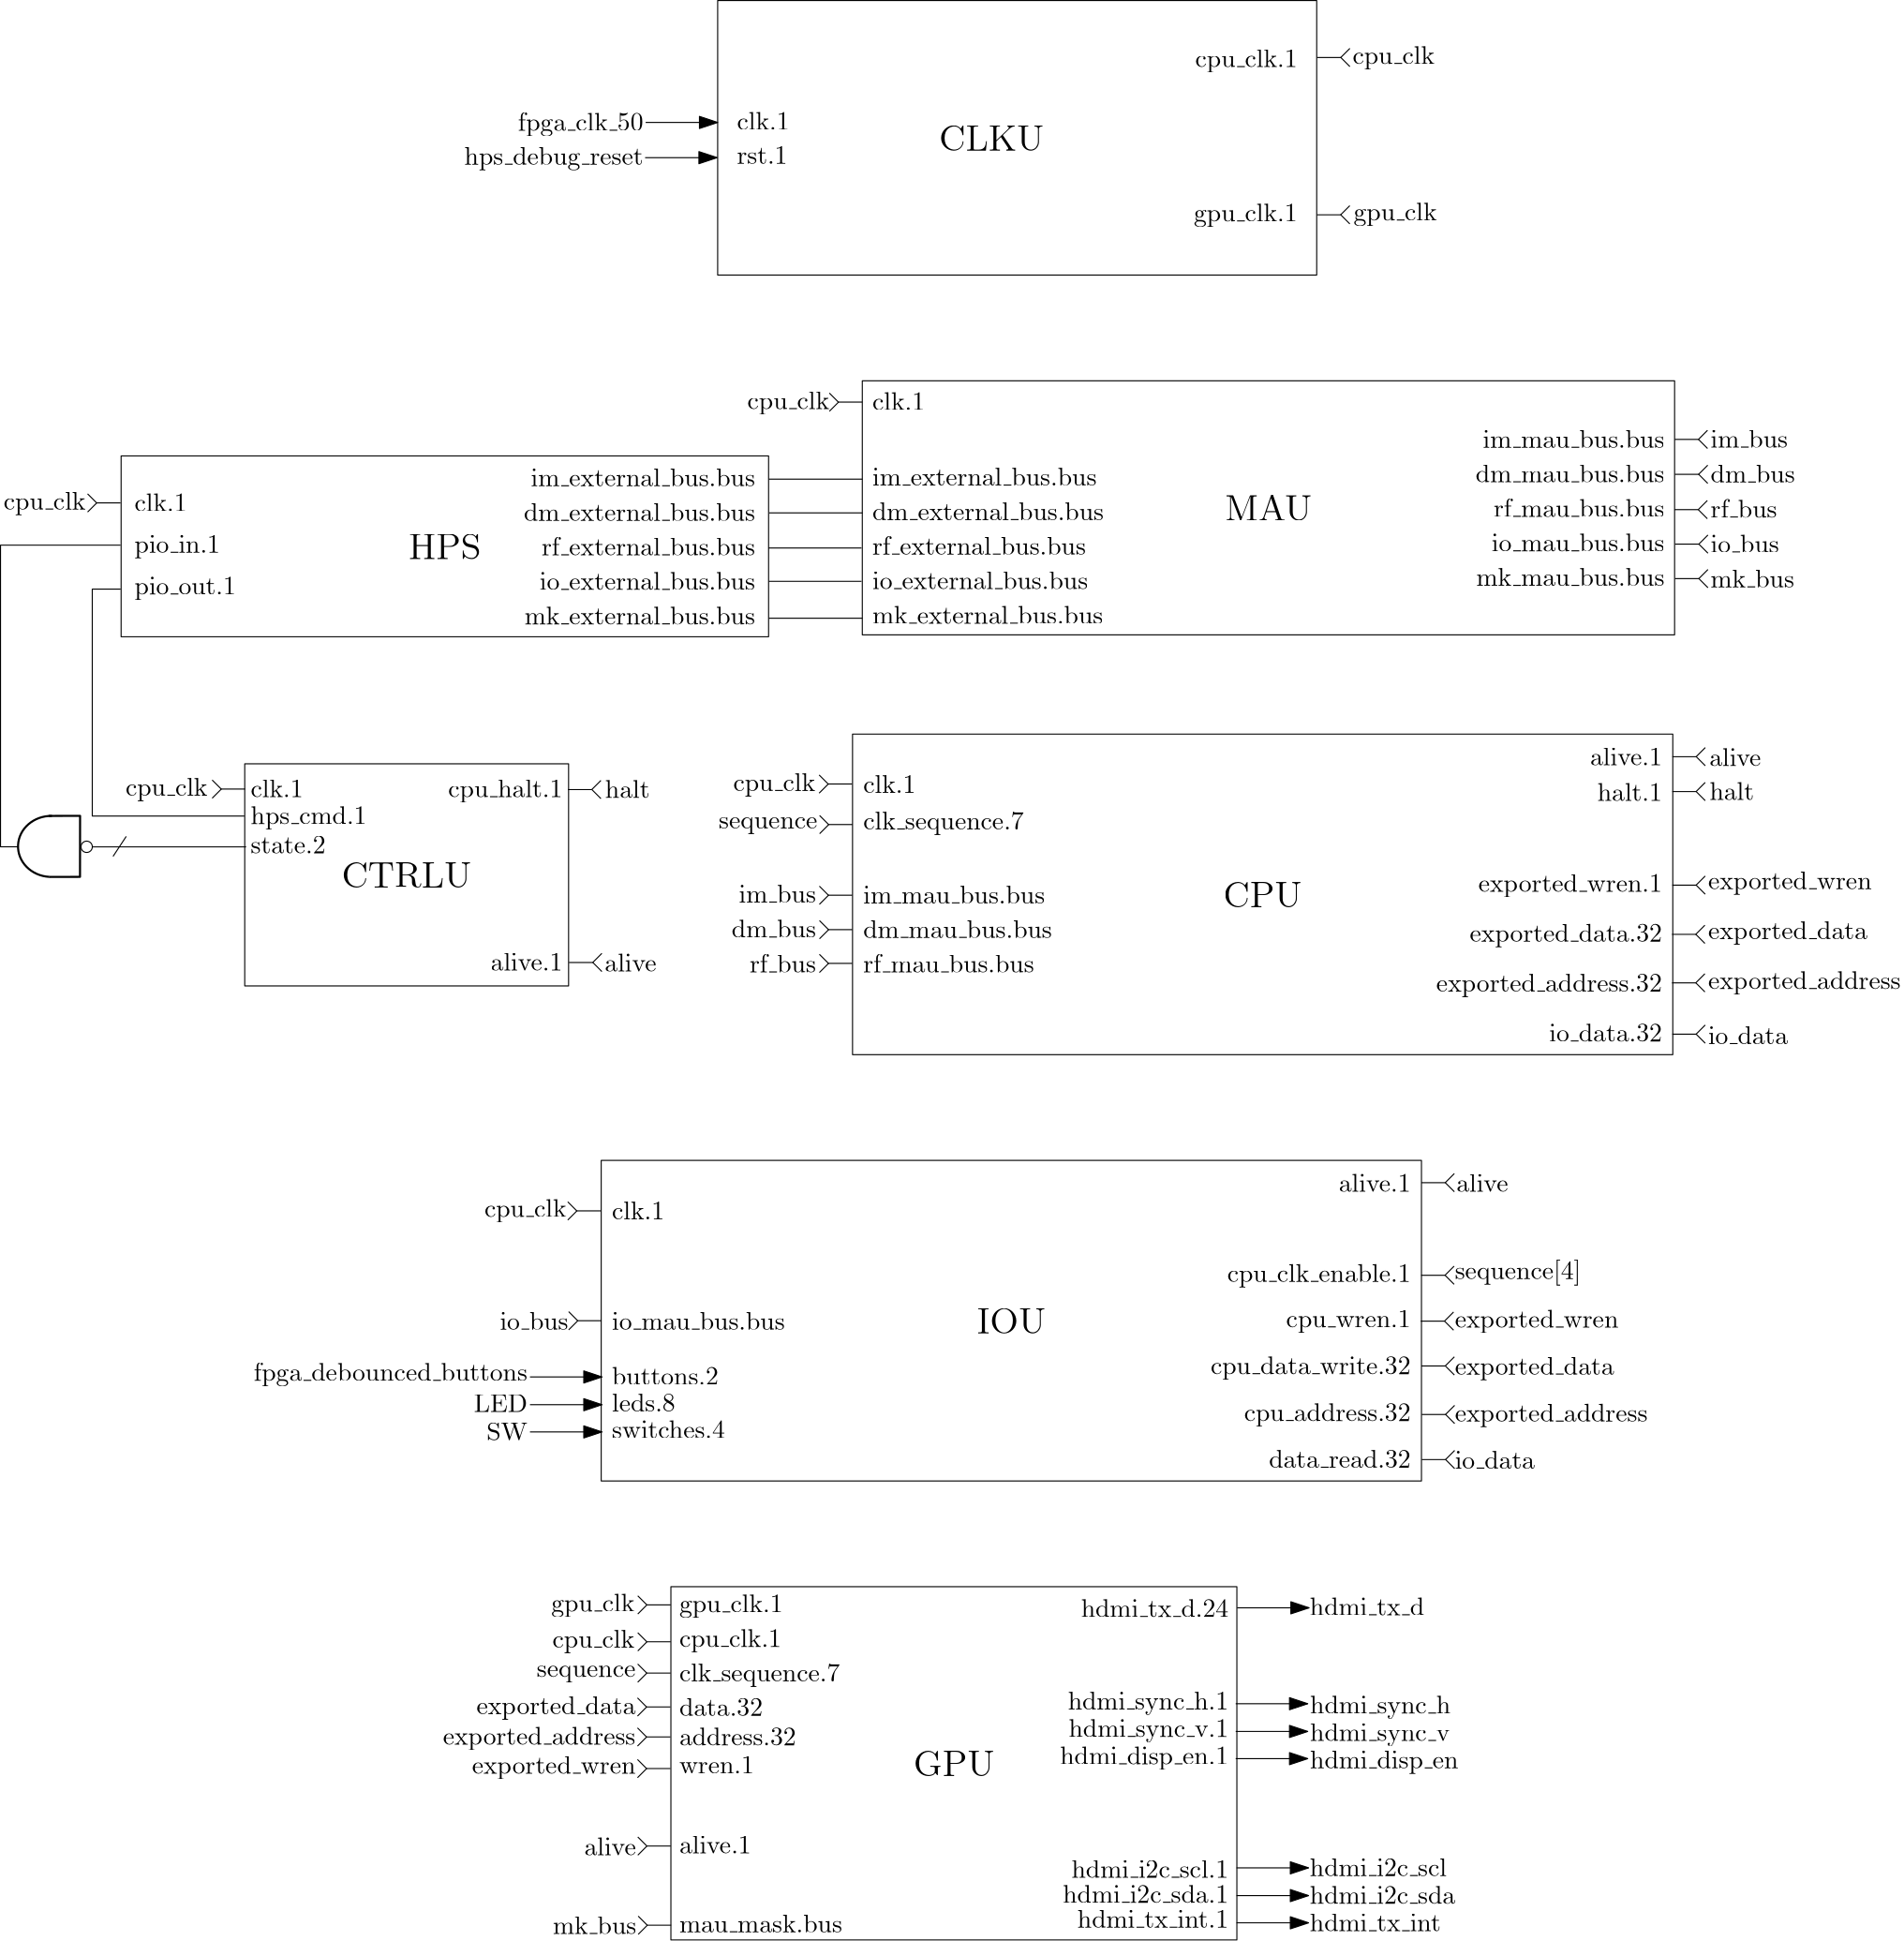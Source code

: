 <?xml version="1.0"?>
<!DOCTYPE ipe SYSTEM "ipe.dtd">
<ipe version="70218" creator="Ipe 7.2.23">
<info created="D:20210531224839" modified="D:20210531224839"/>
<ipestyle name="basic">
<symbol name="arrow/arc(spx)">
<path stroke="sym-stroke" fill="sym-stroke" pen="sym-pen">
0 0 m
-1 0.333 l
-1 -0.333 l
h
</path>
</symbol>
<symbol name="arrow/farc(spx)">
<path stroke="sym-stroke" fill="white" pen="sym-pen">
0 0 m
-1 0.333 l
-1 -0.333 l
h
</path>
</symbol>
<symbol name="arrow/ptarc(spx)">
<path stroke="sym-stroke" fill="sym-stroke" pen="sym-pen">
0 0 m
-1 0.333 l
-0.8 0 l
-1 -0.333 l
h
</path>
</symbol>
<symbol name="arrow/fptarc(spx)">
<path stroke="sym-stroke" fill="white" pen="sym-pen">
0 0 m
-1 0.333 l
-0.8 0 l
-1 -0.333 l
h
</path>
</symbol>
<symbol name="mark/circle(sx)" transformations="translations">
<path fill="sym-stroke">
0.6 0 0 0.6 0 0 e
0.4 0 0 0.4 0 0 e
</path>
</symbol>
<symbol name="mark/disk(sx)" transformations="translations">
<path fill="sym-stroke">
0.6 0 0 0.6 0 0 e
</path>
</symbol>
<symbol name="mark/fdisk(sfx)" transformations="translations">
<group>
<path fill="sym-fill">
0.5 0 0 0.5 0 0 e
</path>
<path fill="sym-stroke" fillrule="eofill">
0.6 0 0 0.6 0 0 e
0.4 0 0 0.4 0 0 e
</path>
</group>
</symbol>
<symbol name="mark/box(sx)" transformations="translations">
<path fill="sym-stroke" fillrule="eofill">
-0.6 -0.6 m
0.6 -0.6 l
0.6 0.6 l
-0.6 0.6 l
h
-0.4 -0.4 m
0.4 -0.4 l
0.4 0.4 l
-0.4 0.4 l
h
</path>
</symbol>
<symbol name="mark/square(sx)" transformations="translations">
<path fill="sym-stroke">
-0.6 -0.6 m
0.6 -0.6 l
0.6 0.6 l
-0.6 0.6 l
h
</path>
</symbol>
<symbol name="mark/fsquare(sfx)" transformations="translations">
<group>
<path fill="sym-fill">
-0.5 -0.5 m
0.5 -0.5 l
0.5 0.5 l
-0.5 0.5 l
h
</path>
<path fill="sym-stroke" fillrule="eofill">
-0.6 -0.6 m
0.6 -0.6 l
0.6 0.6 l
-0.6 0.6 l
h
-0.4 -0.4 m
0.4 -0.4 l
0.4 0.4 l
-0.4 0.4 l
h
</path>
</group>
</symbol>
<symbol name="mark/cross(sx)" transformations="translations">
<group>
<path fill="sym-stroke">
-0.43 -0.57 m
0.57 0.43 l
0.43 0.57 l
-0.57 -0.43 l
h
</path>
<path fill="sym-stroke">
-0.43 0.57 m
0.57 -0.43 l
0.43 -0.57 l
-0.57 0.43 l
h
</path>
</group>
</symbol>
<symbol name="arrow/fnormal(spx)">
<path stroke="sym-stroke" fill="white" pen="sym-pen">
0 0 m
-1 0.333 l
-1 -0.333 l
h
</path>
</symbol>
<symbol name="arrow/pointed(spx)">
<path stroke="sym-stroke" fill="sym-stroke" pen="sym-pen">
0 0 m
-1 0.333 l
-0.8 0 l
-1 -0.333 l
h
</path>
</symbol>
<symbol name="arrow/fpointed(spx)">
<path stroke="sym-stroke" fill="white" pen="sym-pen">
0 0 m
-1 0.333 l
-0.8 0 l
-1 -0.333 l
h
</path>
</symbol>
<symbol name="arrow/linear(spx)">
<path stroke="sym-stroke" pen="sym-pen">
-1 0.333 m
0 0 l
-1 -0.333 l
</path>
</symbol>
<symbol name="arrow/fdouble(spx)">
<path stroke="sym-stroke" fill="white" pen="sym-pen">
0 0 m
-1 0.333 l
-1 -0.333 l
h
-1 0 m
-2 0.333 l
-2 -0.333 l
h
</path>
</symbol>
<symbol name="arrow/double(spx)">
<path stroke="sym-stroke" fill="sym-stroke" pen="sym-pen">
0 0 m
-1 0.333 l
-1 -0.333 l
h
-1 0 m
-2 0.333 l
-2 -0.333 l
h
</path>
</symbol>
<symbol name="arrow/mid-normal(spx)">
<path stroke="sym-stroke" fill="sym-stroke" pen="sym-pen">
0.5 0 m
-0.5 0.333 l
-0.5 -0.333 l
h
</path>
</symbol>
<symbol name="arrow/mid-fnormal(spx)">
<path stroke="sym-stroke" fill="white" pen="sym-pen">
0.5 0 m
-0.5 0.333 l
-0.5 -0.333 l
h
</path>
</symbol>
<symbol name="arrow/mid-pointed(spx)">
<path stroke="sym-stroke" fill="sym-stroke" pen="sym-pen">
0.5 0 m
-0.5 0.333 l
-0.3 0 l
-0.5 -0.333 l
h
</path>
</symbol>
<symbol name="arrow/mid-fpointed(spx)">
<path stroke="sym-stroke" fill="white" pen="sym-pen">
0.5 0 m
-0.5 0.333 l
-0.3 0 l
-0.5 -0.333 l
h
</path>
</symbol>
<symbol name="arrow/mid-double(spx)">
<path stroke="sym-stroke" fill="sym-stroke" pen="sym-pen">
1 0 m
0 0.333 l
0 -0.333 l
h
0 0 m
-1 0.333 l
-1 -0.333 l
h
</path>
</symbol>
<symbol name="arrow/mid-fdouble(spx)">
<path stroke="sym-stroke" fill="white" pen="sym-pen">
1 0 m
0 0.333 l
0 -0.333 l
h
0 0 m
-1 0.333 l
-1 -0.333 l
h
</path>
</symbol>
<anglesize name="22.5 deg" value="22.5"/>
<anglesize name="30 deg" value="30"/>
<anglesize name="45 deg" value="45"/>
<anglesize name="60 deg" value="60"/>
<anglesize name="90 deg" value="90"/>
<arrowsize name="large" value="10"/>
<arrowsize name="small" value="5"/>
<arrowsize name="tiny" value="3"/>
<color name="blue" value="0 0 1"/>
<color name="brown" value="0.647 0.165 0.165"/>
<color name="darkblue" value="0 0 0.545"/>
<color name="darkcyan" value="0 0.545 0.545"/>
<color name="darkgray" value="0.663"/>
<color name="darkgreen" value="0 0.392 0"/>
<color name="darkmagenta" value="0.545 0 0.545"/>
<color name="darkorange" value="1 0.549 0"/>
<color name="darkred" value="0.545 0 0"/>
<color name="gold" value="1 0.843 0"/>
<color name="gray" value="0.745"/>
<color name="green" value="0 1 0"/>
<color name="lightblue" value="0.678 0.847 0.902"/>
<color name="lightcyan" value="0.878 1 1"/>
<color name="lightgray" value="0.827"/>
<color name="lightgreen" value="0.565 0.933 0.565"/>
<color name="lightyellow" value="1 1 0.878"/>
<color name="navy" value="0 0 0.502"/>
<color name="orange" value="1 0.647 0"/>
<color name="pink" value="1 0.753 0.796"/>
<color name="purple" value="0.627 0.125 0.941"/>
<color name="red" value="1 0 0"/>
<color name="seagreen" value="0.18 0.545 0.341"/>
<color name="turquoise" value="0.251 0.878 0.816"/>
<color name="violet" value="0.933 0.51 0.933"/>
<color name="yellow" value="1 1 0"/>
<dashstyle name="dash dot dotted" value="[4 2 1 2 1 2] 0"/>
<dashstyle name="dash dotted" value="[4 2 1 2] 0"/>
<dashstyle name="dashed" value="[4] 0"/>
<dashstyle name="dotted" value="[1 3] 0"/>
<gridsize name="10 pts (~3.5 mm)" value="10"/>
<gridsize name="14 pts (~5 mm)" value="14"/>
<gridsize name="16 pts (~6 mm)" value="16"/>
<gridsize name="20 pts (~7 mm)" value="20"/>
<gridsize name="28 pts (~10 mm)" value="28"/>
<gridsize name="32 pts (~12 mm)" value="32"/>
<gridsize name="4 pts" value="4"/>
<gridsize name="56 pts (~20 mm)" value="56"/>
<gridsize name="8 pts (~3 mm)" value="8"/>
<opacity name="10%" value="0.1"/>
<opacity name="30%" value="0.3"/>
<opacity name="50%" value="0.5"/>
<opacity name="75%" value="0.75"/>
<pen name="fat" value="1.2"/>
<pen name="heavier" value="0.8"/>
<pen name="ultrafat" value="2"/>
<symbolsize name="large" value="5"/>
<symbolsize name="small" value="2"/>
<symbolsize name="tiny" value="1.1"/>
<textsize name="Huge" value="\Huge"/>
<textsize name="LARGE" value="\LARGE"/>
<textsize name="Large" value="\Large"/>
<textsize name="footnote" value="\footnotesize"/>
<textsize name="huge" value="\huge"/>
<textsize name="large" value="\large"/>
<textsize name="small" value="\small"/>
<textsize name="tiny" value="\tiny"/>
<textstyle name="center" begin="\begin{center}" end="\end{center}"/>
<textstyle name="item" begin="\begin{itemize}\item{}" end="\end{itemize}"/>
<textstyle name="itemize" begin="\begin{itemize}" end="\end{itemize}"/>
<tiling name="falling" angle="-60" step="4" width="1"/>
<tiling name="rising" angle="30" step="4" width="1"/>
</ipestyle>
<ipestyle name="huge">
<symbol name="arrow/arc(spx)">
<path stroke="sym-stroke" fill="sym-stroke" pen="sym-pen">
0 0 m
-1 0.333 l
-1 -0.333 l
h
</path>
</symbol>
<symbol name="arrow/farc(spx)">
<path stroke="sym-stroke" fill="white" pen="sym-pen">
0 0 m
-1 0.333 l
-1 -0.333 l
h
</path>
</symbol>
<symbol name="arrow/ptarc(spx)">
<path stroke="sym-stroke" fill="sym-stroke" pen="sym-pen">
0 0 m
-1 0.333 l
-0.8 0 l
-1 -0.333 l
h
</path>
</symbol>
<symbol name="arrow/fptarc(spx)">
<path stroke="sym-stroke" fill="white" pen="sym-pen">
0 0 m
-1 0.333 l
-0.8 0 l
-1 -0.333 l
h
</path>
</symbol>
<symbol name="mark/circle(sx)" transformations="translations">
<path fill="sym-stroke">
0.6 0 0 0.6 0 0 e
0.4 0 0 0.4 0 0 e
</path>
</symbol>
<symbol name="mark/disk(sx)" transformations="translations">
<path fill="sym-stroke">
0.6 0 0 0.6 0 0 e
</path>
</symbol>
<symbol name="mark/fdisk(sfx)" transformations="translations">
<group>
<path fill="sym-fill">
0.5 0 0 0.5 0 0 e
</path>
<path fill="sym-stroke" fillrule="eofill">
0.6 0 0 0.6 0 0 e
0.4 0 0 0.4 0 0 e
</path>
</group>
</symbol>
<symbol name="mark/box(sx)" transformations="translations">
<path fill="sym-stroke" fillrule="eofill">
-0.6 -0.6 m
0.6 -0.6 l
0.6 0.6 l
-0.6 0.6 l
h
-0.4 -0.4 m
0.4 -0.4 l
0.4 0.4 l
-0.4 0.4 l
h
</path>
</symbol>
<symbol name="mark/square(sx)" transformations="translations">
<path fill="sym-stroke">
-0.6 -0.6 m
0.6 -0.6 l
0.6 0.6 l
-0.6 0.6 l
h
</path>
</symbol>
<symbol name="mark/fsquare(sfx)" transformations="translations">
<group>
<path fill="sym-fill">
-0.5 -0.5 m
0.5 -0.5 l
0.5 0.5 l
-0.5 0.5 l
h
</path>
<path fill="sym-stroke" fillrule="eofill">
-0.6 -0.6 m
0.6 -0.6 l
0.6 0.6 l
-0.6 0.6 l
h
-0.4 -0.4 m
0.4 -0.4 l
0.4 0.4 l
-0.4 0.4 l
h
</path>
</group>
</symbol>
<symbol name="mark/cross(sx)" transformations="translations">
<group>
<path fill="sym-stroke">
-0.43 -0.57 m
0.57 0.43 l
0.43 0.57 l
-0.57 -0.43 l
h
</path>
<path fill="sym-stroke">
-0.43 0.57 m
0.57 -0.43 l
0.43 -0.57 l
-0.57 0.43 l
h
</path>
</group>
</symbol>
<symbol name="arrow/fnormal(spx)">
<path stroke="sym-stroke" fill="white" pen="sym-pen">
0 0 m
-1 0.333 l
-1 -0.333 l
h
</path>
</symbol>
<symbol name="arrow/pointed(spx)">
<path stroke="sym-stroke" fill="sym-stroke" pen="sym-pen">
0 0 m
-1 0.333 l
-0.8 0 l
-1 -0.333 l
h
</path>
</symbol>
<symbol name="arrow/fpointed(spx)">
<path stroke="sym-stroke" fill="white" pen="sym-pen">
0 0 m
-1 0.333 l
-0.8 0 l
-1 -0.333 l
h
</path>
</symbol>
<symbol name="arrow/linear(spx)">
<path stroke="sym-stroke" pen="sym-pen">
-1 0.333 m
0 0 l
-1 -0.333 l
</path>
</symbol>
<symbol name="arrow/fdouble(spx)">
<path stroke="sym-stroke" fill="white" pen="sym-pen">
0 0 m
-1 0.333 l
-1 -0.333 l
h
-1 0 m
-2 0.333 l
-2 -0.333 l
h
</path>
</symbol>
<symbol name="arrow/double(spx)">
<path stroke="sym-stroke" fill="sym-stroke" pen="sym-pen">
0 0 m
-1 0.333 l
-1 -0.333 l
h
-1 0 m
-2 0.333 l
-2 -0.333 l
h
</path>
</symbol>
<symbol name="arrow/mid-normal(spx)">
<path stroke="sym-stroke" fill="sym-stroke" pen="sym-pen">
0.5 0 m
-0.5 0.333 l
-0.5 -0.333 l
h
</path>
</symbol>
<symbol name="arrow/mid-fnormal(spx)">
<path stroke="sym-stroke" fill="white" pen="sym-pen">
0.5 0 m
-0.5 0.333 l
-0.5 -0.333 l
h
</path>
</symbol>
<symbol name="arrow/mid-pointed(spx)">
<path stroke="sym-stroke" fill="sym-stroke" pen="sym-pen">
0.5 0 m
-0.5 0.333 l
-0.3 0 l
-0.5 -0.333 l
h
</path>
</symbol>
<symbol name="arrow/mid-fpointed(spx)">
<path stroke="sym-stroke" fill="white" pen="sym-pen">
0.5 0 m
-0.5 0.333 l
-0.3 0 l
-0.5 -0.333 l
h
</path>
</symbol>
<symbol name="arrow/mid-double(spx)">
<path stroke="sym-stroke" fill="sym-stroke" pen="sym-pen">
1 0 m
0 0.333 l
0 -0.333 l
h
0 0 m
-1 0.333 l
-1 -0.333 l
h
</path>
</symbol>
<symbol name="arrow/mid-fdouble(spx)">
<path stroke="sym-stroke" fill="white" pen="sym-pen">
1 0 m
0 0.333 l
0 -0.333 l
h
0 0 m
-1 0.333 l
-1 -0.333 l
h
</path>
</symbol>
<anglesize name="22.5 deg" value="22.5"/>
<anglesize name="30 deg" value="30"/>
<anglesize name="45 deg" value="45"/>
<anglesize name="60 deg" value="60"/>
<anglesize name="90 deg" value="90"/>
<arrowsize name="large" value="10"/>
<arrowsize name="small" value="5"/>
<arrowsize name="tiny" value="3"/>
<color name="blue" value="0 0 1"/>
<color name="brown" value="0.647 0.165 0.165"/>
<color name="darkblue" value="0 0 0.545"/>
<color name="darkcyan" value="0 0.545 0.545"/>
<color name="darkgray" value="0.663"/>
<color name="darkgreen" value="0 0.392 0"/>
<color name="darkmagenta" value="0.545 0 0.545"/>
<color name="darkorange" value="1 0.549 0"/>
<color name="darkred" value="0.545 0 0"/>
<color name="gold" value="1 0.843 0"/>
<color name="gray" value="0.745"/>
<color name="green" value="0 1 0"/>
<color name="lightblue" value="0.678 0.847 0.902"/>
<color name="lightcyan" value="0.878 1 1"/>
<color name="lightgray" value="0.827"/>
<color name="lightgreen" value="0.565 0.933 0.565"/>
<color name="lightyellow" value="1 1 0.878"/>
<color name="navy" value="0 0 0.502"/>
<color name="orange" value="1 0.647 0"/>
<color name="pink" value="1 0.753 0.796"/>
<color name="purple" value="0.627 0.125 0.941"/>
<color name="red" value="1 0 0"/>
<color name="seagreen" value="0.18 0.545 0.341"/>
<color name="turquoise" value="0.251 0.878 0.816"/>
<color name="violet" value="0.933 0.51 0.933"/>
<color name="yellow" value="1 1 0"/>
<dashstyle name="dash dot dotted" value="[4 2 1 2 1 2] 0"/>
<dashstyle name="dash dotted" value="[4 2 1 2] 0"/>
<dashstyle name="dashed" value="[4] 0"/>
<dashstyle name="dotted" value="[1 3] 0"/>
<gridsize name="10 pts (~3.5 mm)" value="10"/>
<gridsize name="14 pts (~5 mm)" value="14"/>
<gridsize name="16 pts (~6 mm)" value="16"/>
<gridsize name="20 pts (~7 mm)" value="20"/>
<gridsize name="28 pts (~10 mm)" value="28"/>
<gridsize name="32 pts (~12 mm)" value="32"/>
<gridsize name="4 pts" value="4"/>
<gridsize name="56 pts (~20 mm)" value="56"/>
<gridsize name="8 pts (~3 mm)" value="8"/>
<opacity name="10%" value="0.1"/>
<opacity name="30%" value="0.3"/>
<opacity name="50%" value="0.5"/>
<opacity name="75%" value="0.75"/>
<pen name="fat" value="1.2"/>
<pen name="heavier" value="0.8"/>
<pen name="ultrafat" value="2"/>
<symbolsize name="large" value="5"/>
<symbolsize name="small" value="2"/>
<symbolsize name="tiny" value="1.1"/>
<textsize name="Huge" value="\Huge"/>
<textsize name="LARGE" value="\LARGE"/>
<textsize name="Large" value="\Large"/>
<textsize name="footnote" value="\footnotesize"/>
<textsize name="huge" value="\huge"/>
<textsize name="large" value="\large"/>
<textsize name="small" value="\small"/>
<textsize name="tiny" value="\tiny"/>
<textstyle name="center" begin="\begin{center}" end="\end{center}"/>
<textstyle name="item" begin="\begin{itemize}\item{}" end="\end{itemize}"/>
<textstyle name="itemize" begin="\begin{itemize}" end="\end{itemize}"/>
<layout paper="2000 2000" origin="0 0" frame="2000 2000"/>
<tiling name="falling" angle="-60" step="4" width="1"/>
<tiling name="rising" angle="30" step="4" width="1"/>
</ipestyle>
<page>
<layer name="alpha"/>
<view layers="alpha" active="alpha"/>
<group layer="alpha" matrix="1 0 0 1 -231.141 -155.534">
<path matrix="1 0 0 1 553.925 -438.32" stroke="black" rarrow="normal/normal">
479.218 963.236 m
451.549 963.236 l
</path>
<path matrix="1 0 0 1 553.925 -448.976" stroke="black" rarrow="normal/normal">
479.218 963.236 m
451.549 963.236 l
</path>
<path matrix="1 0 0 1 553.925 -459.427" stroke="black" rarrow="normal/normal">
479.218 963.236 m
451.549 963.236 l
</path>
<path matrix="1 0 0 1 554.241 -501.373" stroke="black" rarrow="normal/normal">
479.218 963.236 m
451.549 963.236 l
</path>
<path matrix="1 0 0 1 554.241 -512.029" stroke="black" rarrow="normal/normal">
479.218 963.236 m
451.549 963.236 l
</path>
<path matrix="1 0 0 1 554.241 -522.48" stroke="black" rarrow="normal/normal">
479.218 963.236 m
451.549 963.236 l
</path>
<path matrix="1 0 0 1 554.447 -401.486" stroke="black" rarrow="normal/normal">
479.218 963.236 m
451.549 963.236 l
</path>
<group matrix="-1 0 0 -1 1356.57 1135.95">
<path matrix="1 0 0 1 -332.384 -166.597" stroke="black">
900.391 862.706 m
909.602 862.706 l
</path>
<path matrix="1 0 0 1 -332.384 -166.597" stroke="black">
909.501 862.679 m
913.041 866.219 l
</path>
<path matrix="1 0 0 -1 -332.377 1558.85" stroke="black">
909.501 862.679 m
913.041 866.219 l
</path>
</group>
<text matrix="1 0 0 1 -176.936 -373.237" transformations="translations" pos="920.046 809.693" stroke="black" type="label" width="32.146" height="6.918" depth="0" valign="baseline">mk\_bus</text>
<group matrix="-1 0 0 -1 1356.42 1166.36">
<path matrix="1 0 0 1 -332.384 -166.597" stroke="black">
900.391 862.706 m
909.602 862.706 l
</path>
<path matrix="1 0 0 1 -332.384 -166.597" stroke="black">
909.501 862.679 m
913.041 866.219 l
</path>
<path matrix="1 0 0 -1 -332.377 1558.85" stroke="black">
909.501 862.679 m
913.041 866.219 l
</path>
</group>
<text matrix="1 0 0 1 149.551 -459.426" transformations="translations" pos="593.392 1005.87" stroke="black" type="label" width="31.537" height="6.926" depth="1.93" valign="baseline">cpu\_clk</text>
<group matrix="-1 0 0 -1 1356.41 1244.81">
<path matrix="1 0 0 1 -332.384 -166.597" stroke="black">
900.391 862.706 m
909.602 862.706 l
</path>
<path matrix="1 0 0 1 -332.384 -166.597" stroke="black">
909.501 862.679 m
913.041 866.219 l
</path>
<path matrix="1 0 0 -1 -332.377 1558.85" stroke="black">
909.501 862.679 m
913.041 866.219 l
</path>
</group>
<group matrix="-1 0 0 -1 1356.41 1258.99">
<path matrix="1 0 0 1 -332.384 -166.597" stroke="black">
900.391 862.706 m
909.602 862.706 l
</path>
<path matrix="1 0 0 1 -332.384 -166.597" stroke="black">
909.501 862.679 m
913.041 866.219 l
</path>
<path matrix="1 0 0 -1 -332.377 1558.85" stroke="black">
909.501 862.679 m
913.041 866.219 l
</path>
</group>
<text matrix="1 0 0 1 149.09 -445.534" transformations="translations" pos="593.392 1005.87" stroke="black" type="label" width="32.091" height="6.926" depth="1.93" valign="baseline">gpu\_clk</text>
<text matrix="1 0 0 1 416.361 -108.435" transformations="translations" pos="338.794 575.182" stroke="black" type="label" width="19.925" height="6.918" depth="0" valign="baseline">alive</text>
<group matrix="-1 0 0 -1 1356.38 1232.79">
<path matrix="1 0 0 1 -332.384 -166.597" stroke="black">
900.391 862.706 m
909.602 862.706 l
</path>
<path matrix="1 0 0 1 -332.384 -166.597" stroke="black">
909.501 862.679 m
913.041 866.219 l
</path>
<path matrix="1 0 0 -1 -332.377 1558.85" stroke="black">
909.501 862.679 m
913.041 866.219 l
</path>
</group>
<text matrix="1 0 0 1 205.058 -178.103" transformations="translations" pos="531.888 713.28" stroke="black" type="label" width="37.969" height="4.297" depth="1.93" valign="baseline">sequence</text>
<group matrix="-1 0 0 -1 1356.3 1219.78">
<path matrix="1 0 0 1 -332.384 -166.597" stroke="black">
900.391 862.706 m
909.602 862.706 l
</path>
<path matrix="1 0 0 1 -332.384 -166.597" stroke="black">
909.501 862.679 m
913.041 866.219 l
</path>
<path matrix="1 0 0 -1 -332.377 1558.85" stroke="black">
909.501 862.679 m
913.041 866.219 l
</path>
</group>
<group matrix="-1 0 0 -1 1356.3 1208.26">
<path matrix="1 0 0 1 -332.384 -166.597" stroke="black">
900.391 862.706 m
909.602 862.706 l
</path>
<path matrix="1 0 0 1 -332.384 -166.597" stroke="black">
909.501 862.679 m
913.041 866.219 l
</path>
<path matrix="1 0 0 -1 -332.377 1558.85" stroke="black">
909.501 862.679 m
913.041 866.219 l
</path>
</group>
<group matrix="-1 0 0 -1 1356.3 1196.12">
<path matrix="1 0 0 1 -332.384 -166.597" stroke="black">
900.391 862.706 m
909.602 862.706 l
</path>
<path matrix="1 0 0 1 -332.384 -166.597" stroke="black">
909.501 862.679 m
913.041 866.219 l
</path>
<path matrix="1 0 0 -1 -332.377 1558.85" stroke="black">
909.501 862.679 m
913.041 866.219 l
</path>
</group>
<text matrix="1 0 0 1 421.654 -198.987" transformations="translations" pos="290.397 697.008" stroke="black" type="label" width="62.864" height="6.926" depth="1.93" valign="baseline">exported\_wren</text>
<text matrix="1 0 0 1 424.527 -147.127" transformations="translations" pos="289.212 667.975" stroke="black" type="label" width="61.176" height="6.926" depth="1.93" valign="baseline">exported\_data</text>
<text matrix="1 0 0 1 417.583 -138.638" transformations="translations" pos="283.287 647.83" stroke="black" type="label" width="74.045" height="6.926" depth="1.93" valign="baseline">exported\_address</text>
<path matrix="1 0 0 1 667.92 -114.418" stroke="black">
120.555 684.277 m
120.555 548.595 l
338.002 548.595 l
338.002 684.277 l
h
</path>
<text matrix="1 0 0 1 777.171 -241.078" transformations="translations" pos="104.557 738.195" stroke="black" type="label" width="31.11" height="9.803" depth="0" valign="baseline" size="Large">GPU</text>
<group matrix="1 0 0 1 667.559 -123.957">
<text matrix="1 0 0 1 -1302.65 -597.808" transformations="translations" pos="1581.11 1280.01" stroke="0" type="label" width="56.71" height="6.918" depth="0" valign="baseline">hdmi\_tx\_d.24</text>
<text matrix="1 0 0 1 -1185.63 -461.868" transformations="translations" pos="1459.05 1108.52" stroke="0" type="label" width="61.746" height="6.926" depth="1.93" valign="baseline">hdmi\_sync\_h.1</text>
<text matrix="1 0 0 1 -1188.51 -459.059" transformations="translations" pos="1462.21 1095.18" stroke="0" type="label" width="61.47" height="6.926" depth="1.93" valign="baseline">hdmi\_sync\_v.1</text>
<text matrix="1 0 0 1 -1192.53 -461.868" transformations="translations" pos="1462.91 1087.45" stroke="0" type="label" width="64.791" height="6.926" depth="1.93" valign="baseline">hdmi\_disp\_en.1</text>
<text matrix="1 0 0 1 -1177.55 -394.505" transformations="translations" pos="1452.35 976.523" stroke="0" type="label" width="60.363" height="6.918" depth="0" valign="baseline">hdmi\_i2c\_scl.1</text>
<text matrix="1 0 0 1 -1188.59 -396.025" transformations="translations" pos="1460.07 968.449" stroke="0" type="label" width="63.684" height="6.918" depth="0" valign="baseline">hdmi\_i2c\_sda.1</text>
<text matrix="1 0 0 1 -1180.2 -395.791" transformations="translations" pos="1457.27 958.619" stroke="0" type="label" width="58.093" height="6.918" depth="0" valign="baseline">hdmi\_tx\_int.1</text>
</group>
<group matrix="1 0 0 1 667.559 -107.036">
<text matrix="1 0 0 1 -544.773 -760.987" transformations="translations" pos="668.883 1414.77" stroke="0" type="label" width="39.286" height="6.926" depth="1.93" valign="baseline">cpu\_clk.1</text>
<text matrix="1 0 0 1 -547.053 -762.373" transformations="translations" pos="671.163 1402.91" stroke="0" type="label" width="61.757" height="6.926" depth="1.93" valign="baseline">clk\_sequence.7</text>
<text matrix="1 0 0 1 -547.965 -761.022" transformations="translations" pos="672.075 1388.32" stroke="0" type="label" width="32.102" height="6.918" depth="0" valign="baseline">data.32</text>
<text matrix="1 0 0 1 -563.444 -754.11" transformations="translations" pos="687.554 1328.57" stroke="0" type="label" width="27.674" height="6.918" depth="0" valign="baseline">alive.1</text>
<text matrix="1 0 0 1 -24.9867 0.776101" transformations="translations" pos="149.096 615.213" stroke="black" type="label" width="44.97" height="6.918" depth="0" valign="baseline">address.32</text>
<text matrix="1 0 0 1 -25.8988 -10.665" transformations="translations" pos="150.009 677.695" stroke="black" type="label" width="39.84" height="6.926" depth="1.93" valign="baseline">gpu\_clk.1</text>
<text matrix="1 0 0 1 -33.1799 0" transformations="translations" pos="157.29 605.179" stroke="black" type="label" width="28.809" height="6.42" depth="0" valign="baseline">wren.1</text>
<text transformations="translations" pos="124.11 544.151" stroke="black" type="label" width="62.643" height="6.918" depth="0" valign="baseline">mau\_mask.bus</text>
</group>
<text matrix="1 0 0 1 -547.177 -721.125" transformations="translations" pos="1581.11 1280.01" stroke="0" type="label" width="43.98" height="6.918" depth="0" valign="baseline">hdmi\_tx\_d</text>
<text matrix="1 0 0 1 -425.038 -587.393" transformations="translations" pos="1459.05 1108.52" stroke="0" type="label" width="53.998" height="6.926" depth="1.93" valign="baseline">hdmi\_sync\_h</text>
<text matrix="1 0 0 1 -428.198 -584.584" transformations="translations" pos="1462.21 1095.18" stroke="0" type="label" width="53.721" height="6.926" depth="1.93" valign="baseline">hdmi\_sync\_v</text>
<text matrix="1 0 0 1 -428.898 -587.393" transformations="translations" pos="1462.91 1087.45" stroke="0" type="label" width="57.042" height="6.926" depth="1.93" valign="baseline">hdmi\_disp\_en</text>
<text matrix="1 0 0 1 -418.417 -517.822" transformations="translations" pos="1452.35 976.523" stroke="0" type="label" width="52.614" height="6.918" depth="0" valign="baseline">hdmi\_i2c\_scl</text>
<text matrix="1 0 0 1 -426.137 -520.341" transformations="translations" pos="1460.07 968.449" stroke="0" type="label" width="55.935" height="6.918" depth="0" valign="baseline">hdmi\_i2c\_sda</text>
<text matrix="1 0 0 1 -423.337 -521.105" transformations="translations" pos="1457.27 958.619" stroke="0" type="label" width="50.345" height="6.918" depth="0" valign="baseline">hdmi\_tx\_int</text>
</group>
<group matrix="1 0 0 1 256.372 8.15078">
<text matrix="1 0 0 1 -49.1029 3.29107" transformations="translations" pos="189.786 481.951" stroke="black" type="label" width="105.195" height="6.926" depth="1.93" valign="baseline">fpga\_debounced\_buttons</text>
<text matrix="1 0 0 1 58.6273 4.1503" transformations="translations" pos="166.634 469.143" stroke="black" type="label" width="20.617" height="6.808" depth="0" valign="baseline">LED</text>
<text matrix="1 0 0 1 51.6479 4.1503" transformations="translations" pos="178.456 458.306" stroke="black" type="label" width="15.774" height="6.808" depth="0" valign="baseline">SW</text>
<path matrix="1 0 0 1 -204.734 -476.498" stroke="black" rarrow="normal/normal">
479.218 963.236 m
451.549 963.236 l
</path>
<path matrix="1 0 0 1 -204.734 -487.154" stroke="black" rarrow="normal/normal">
479.218 963.236 m
451.549 963.236 l
</path>
<path matrix="1 0 0 1 -204.734 -497.605" stroke="black" rarrow="normal/normal">
479.218 963.236 m
451.549 963.236 l
</path>
<group matrix="1 0 0 1 177.535 -22.3861">
<text matrix="1 0 0 1 46.2648 -117.882" transformations="translations" pos="194.694 643.718" stroke="black" type="label" width="26.524" height="9.803" depth="0" valign="baseline" size="Large">IOU</text>
<path matrix="1 0 0 1 16.4164 -185" stroke="black">
395.376 777.306 m
395.376 654.168 l
80.2327 654.168 l
80.2327 777.306 l
h
</path>
<text matrix="1 0 0 1 95.5539 -167.061" transformations="translations" pos="284.472 747.37" stroke="black" type="label" width="27.674" height="6.918" depth="0" valign="baseline">alive.1</text>
<text matrix="1 0 0 1 33.3009 -160.596" transformations="translations" pos="67.4411 687.882" stroke="black" type="label" width="66.506" height="6.918" depth="0" valign="baseline">io\_mau\_bus.bus</text>
<text matrix="1 0 0 1 -10.815 -178.67" transformations="translations" pos="111.557 748.35" stroke="black" type="label" width="20.202" height="6.918" depth="0" valign="baseline">clk.1</text>
<text matrix="1 0 0 1 50.9029 -162.633" transformations="translations" pos="286.25 708.265" stroke="black" type="label" width="70.547" height="6.926" depth="1.93" valign="baseline">cpu\_clk\_enable.1</text>
<text matrix="1 0 0 1 69.4099 -168.851" transformations="translations" pos="290.397 697.008" stroke="black" type="label" width="47.893" height="6.428" depth="1.93" valign="baseline">cpu\_wren.1</text>
<text matrix="1 0 0 1 41.5489 -157.791" transformations="translations" pos="289.212 667.975" stroke="black" type="label" width="76.939" height="6.926" depth="1.93" valign="baseline">cpu\_data\_write.32</text>
<text matrix="1 0 0 1 60.3589 -155.619" transformations="translations" pos="283.287 647.83" stroke="black" type="label" width="64.054" height="6.926" depth="1.93" valign="baseline">cpu\_address.32</text>
<text matrix="1 0 0 1 69.2849 -151.662" transformations="translations" pos="283.88 625.908" stroke="black" type="label" width="54.535" height="6.918" depth="0" valign="baseline">data\_read.32</text>
<text matrix="1 0 0 1 -7.4562 176" transformations="translations" pos="108.198 330.156" stroke="black" type="label" width="41.013" height="6.918" depth="0" valign="baseline">buttons.2</text>
<text matrix="1 0 0 1 -12.0169 170.755" transformations="translations" pos="112.759 325.139" stroke="black" type="label" width="24.409" height="6.918" depth="0" valign="baseline">leds.8</text>
<text matrix="1 0 0 1 -12.473 171.439" transformations="translations" pos="113.215 314.194" stroke="black" type="label" width="43.559" height="6.918" depth="0" valign="baseline">switches.4</text>
</group>
<group matrix="-1 0 0 -1 842.34 1204.45">
<path matrix="1 0 0 1 -332.384 -166.597" stroke="black">
900.391 862.706 m
909.602 862.706 l
</path>
<path matrix="1 0 0 1 -332.384 -166.597" stroke="black">
909.501 862.679 m
913.041 866.219 l
</path>
<path matrix="1 0 0 -1 -332.377 1558.85" stroke="black">
909.501 862.679 m
913.041 866.219 l
</path>
</group>
<text matrix="1 0 0 1 -682.8 -315.334" transformations="translations" pos="918.024 820.252" stroke="black" type="label" width="26.335" height="6.918" depth="0" valign="baseline">io\_bus</text>
<group matrix="1 0 0 1 -311.082 -301.347">
<path stroke="black">
900.391 862.706 m
909.602 862.706 l
</path>
<path stroke="black">
909.501 862.679 m
913.041 866.219 l
</path>
<path matrix="1 0 0 -1 0.00671438 1725.44" stroke="black">
909.501 862.679 m
913.041 866.219 l
</path>
</group>
<text matrix="1 0 0 1 -364.1 -457.667" transformations="translations" pos="593.392 1005.87" stroke="black" type="label" width="31.537" height="6.926" depth="1.93" valign="baseline">cpu\_clk</text>
<group matrix="-1 0 0 -1 841.994 1246.64">
<path matrix="1 0 0 1 -332.384 -166.597" stroke="black">
900.391 862.706 m
909.602 862.706 l
</path>
<path matrix="1 0 0 1 -332.384 -166.597" stroke="black">
909.501 862.679 m
913.041 866.219 l
</path>
<path matrix="1 0 0 -1 -332.377 1558.85" stroke="black">
909.501 862.679 m
913.041 866.219 l
</path>
</group>
<text matrix="1 0 0 1 263.919 -17.2869" transformations="translations" pos="338.794 575.182" stroke="black" type="label" width="19.925" height="6.918" depth="0" valign="baseline">alive</text>
<group matrix="1 0 0 1 21.2128 -170.32">
<path matrix="1 0 0 1 -332.384 -166.597" stroke="black">
900.391 862.706 m
909.602 862.706 l
</path>
<path matrix="1 0 0 1 -332.384 -166.597" stroke="black">
909.501 862.679 m
913.041 866.219 l
</path>
<path matrix="1 0 0 -1 -332.377 1558.85" stroke="black">
909.501 862.679 m
913.041 866.219 l
</path>
</group>
<text matrix="1 0 0 1 70.2811 -188.957" transformations="translations" pos="531.888 713.28" stroke="black" type="label" width="48.485" height="7.473" depth="2.49" valign="baseline">sequence[4]</text>
<group matrix="1 0 0 1 -311.374 -354.527">
<path stroke="black">
900.391 862.706 m
909.602 862.706 l
</path>
<path stroke="black">
909.501 862.679 m
913.041 866.219 l
</path>
<path matrix="1 0 0 -1 0.00671438 1725.44" stroke="black">
909.501 862.679 m
913.041 866.219 l
</path>
</group>
<group matrix="1 0 0 1 -311.066 -371.741">
<path stroke="black">
900.391 862.706 m
909.602 862.706 l
</path>
<path stroke="black">
909.501 862.679 m
913.041 866.219 l
</path>
<path matrix="1 0 0 -1 0.00671438 1725.44" stroke="black">
909.501 862.679 m
913.041 866.219 l
</path>
</group>
<group matrix="1 0 0 1 -310.964 -390.389">
<path stroke="black">
900.391 862.706 m
909.602 862.706 l
</path>
<path stroke="black">
909.501 862.679 m
913.041 866.219 l
</path>
<path matrix="1 0 0 -1 0.00671438 1725.44" stroke="black">
909.501 862.679 m
913.041 866.219 l
</path>
</group>
<group matrix="1 0 0 1 -310.964 -407.704">
<path stroke="black">
900.391 862.706 m
909.602 862.706 l
</path>
<path stroke="black">
909.501 862.679 m
913.041 866.219 l
</path>
<path matrix="1 0 0 -1 0.00671438 1725.44" stroke="black">
909.501 862.679 m
913.041 866.219 l
</path>
</group>
<text matrix="1 0 0 1 311.772 -191.304" transformations="translations" pos="290.397 697.008" stroke="black" type="label" width="62.864" height="6.926" depth="1.93" valign="baseline">exported\_wren</text>
<text matrix="1 0 0 1 312.957 -180.331" transformations="translations" pos="289.212 667.975" stroke="black" type="label" width="61.176" height="6.926" depth="1.93" valign="baseline">exported\_data</text>
<text matrix="1 0 0 1 318.882 -178.245" transformations="translations" pos="283.287 647.83" stroke="black" type="label" width="74.045" height="6.926" depth="1.93" valign="baseline">exported\_address</text>
<text matrix="1 0 0 1 318.289 -174.374" transformations="translations" pos="283.88 625.908" stroke="black" type="label" width="30.707" height="6.918" depth="0" valign="baseline">io\_data</text>
</group>
<group matrix="1 0 0 1 47.2141 4.07539">
<group matrix="1 0 0 1 -32.7262 -23.6549">
<path stroke="black">
580.378 868.248 m
580.378 798.792 l
331.615 798.792 l
331.615 868.248 l
h
</path>
<group matrix="1 0 0 1 0.762959 47.0261">
<text matrix="1 0 0 1 -48 -16" transformations="translations" pos="384 816" stroke="black" type="label" width="20.202" height="6.918" depth="0" valign="baseline">clk.1</text>
<text matrix="1 0 0 1 -48 -16" transformations="translations" pos="384 800" stroke="black" type="label" width="32.921" height="6.661" depth="1.93" valign="baseline">pio\_in.1</text>
<text matrix="1 0 0 1 -48 -16" transformations="translations" pos="384 784" stroke="black" type="label" width="39.009" height="6.661" depth="1.93" valign="baseline">pio\_out.1</text>
</group>
<group matrix="1 0 0 1 0.762959 51.9928">
<text matrix="1 0 0 1 420.843 116.706" transformations="translations" pos="67.4411 687.882" stroke="black" type="label" width="86.183" height="6.918" depth="0" valign="baseline">im\_external\_bus.bus</text>
<text matrix="1 0 0 1 418.076 103.446" transformations="translations" pos="67.4411 687.882" stroke="black" type="label" width="88.95" height="6.918" depth="0" valign="baseline">dm\_external\_bus.bus</text>
<text matrix="1 0 0 1 424.967 90.1865" transformations="translations" pos="67.4411 687.882" stroke="black" type="label" width="82.059" height="6.918" depth="0" valign="baseline">rf\_external\_bus.bus</text>
<text matrix="1 0 0 1 424.164 76.9266" transformations="translations" pos="67.4411 687.882" stroke="black" type="label" width="82.862" height="6.918" depth="0" valign="baseline">io\_external\_bus.bus</text>
<text matrix="1 0 0 1 418.353 63.6667" transformations="translations" pos="67.4411 687.882" stroke="black" type="label" width="88.673" height="6.918" depth="0" valign="baseline">mk\_external\_bus.bus</text>
</group>
<text matrix="1 0 0 1 42.0506 44.6186" transformations="translations" pos="400 784" stroke="black" type="label" width="27.892" height="9.803" depth="0" valign="baseline" size="Large">HPS</text>
</group>
<group matrix="1 0 0 1 485.722 748.616">
<text matrix="1 0 0 1 43.1378 -593.391" transformations="translations" pos="194.068 664.533" stroke="black" type="label" width="33.542" height="9.803" depth="0" valign="baseline" size="Large">MAU</text>
<path matrix="1 0 0 1 32 -592" stroke="black">
65.9331 716.84 m
65.9331 619.247 l
378.02 619.247 l
378.02 716.84 l
h
</path>
<group matrix="1 0 0 1 33.1053 -589.129">
<text matrix="1 0 0 1 235.786 0.351296" transformations="translations" pos="67.4411 687.882" stroke="black" type="label" width="69.827" height="6.918" depth="0" valign="baseline">im\_mau\_bus.bus</text>
<text matrix="1 0 0 1 233.018 -12.9085" transformations="translations" pos="67.4411 687.882" stroke="black" type="label" width="72.595" height="6.918" depth="0" valign="baseline">dm\_mau\_bus.bus</text>
<text matrix="1 0 0 1 239.909 -26.1684" transformations="translations" pos="67.4411 687.882" stroke="black" type="label" width="65.704" height="6.918" depth="0" valign="baseline">rf\_mau\_bus.bus</text>
<text matrix="1 0 0 1 239.107 -39.4282" transformations="translations" pos="67.4411 687.882" stroke="black" type="label" width="66.506" height="6.918" depth="0" valign="baseline">io\_mau\_bus.bus</text>
<text matrix="1 0 0 1 233.295 -52.688" transformations="translations" pos="67.4411 687.882" stroke="black" type="label" width="72.318" height="6.918" depth="0" valign="baseline">mk\_mau\_bus.bus</text>
</group>
<text matrix="1 0 0 1 38.5007 -603.294" transformations="translations" pos="63.2936 716.915" stroke="black" type="label" width="20.202" height="6.918" depth="0" valign="baseline">clk.1</text>
<group matrix="1 0 0 1 33.1053 -603.294">
<text matrix="1 0 0 1 1.24797 0" transformations="translations" pos="67.4411 687.882" stroke="black" type="label" width="86.183" height="6.918" depth="0" valign="baseline">im\_external\_bus.bus</text>
<text matrix="1 0 0 1 1.24795 -13.2596" transformations="translations" pos="67.4411 687.882" stroke="black" type="label" width="88.95" height="6.918" depth="0" valign="baseline">dm\_external\_bus.bus</text>
<text matrix="1 0 0 1 1.24795 -26.5195" transformations="translations" pos="67.4411 687.882" stroke="black" type="label" width="82.059" height="6.918" depth="0" valign="baseline">rf\_external\_bus.bus</text>
<text matrix="1 0 0 1 1.24795 -39.7794" transformations="translations" pos="67.4411 687.882" stroke="black" type="label" width="82.862" height="6.918" depth="0" valign="baseline">io\_external\_bus.bus</text>
<text matrix="1 0 0 1 1.24795 -53.0393" transformations="translations" pos="67.4411 687.882" stroke="black" type="label" width="88.673" height="6.918" depth="0" valign="baseline">mk\_external\_bus.bus</text>
</group>
</group>
<path matrix="1 0 0 1 -111.914 293.361" stroke="black">
458.3 432.975 m
458.3 347.655 l
582.724 347.655 l
582.724 432.975 l
h
</path>
<text matrix="1 0 0 1 -154.61 275.568" transformations="translations" pos="538.24 403.208" stroke="black" type="label" width="49.936" height="9.803" depth="0" valign="baseline" size="Large">CTRLU</text>
<group matrix="1 0 0 1 -4.5206 -11.7738">
<group matrix="1 0 0 1 144.872 304.81">
<text matrix="1 0 0 1 -255.893 3.24744" transformations="translations" pos="464.225 406.905" stroke="black" type="label" width="44.6" height="6.926" depth="1.93" valign="baseline">hps\_cmd.1</text>
<text matrix="1 0 0 1 -262.41 18.6394" transformations="translations" pos="470.742 380.243" stroke="black" type="label" width="28.836" height="6.42" depth="0" valign="baseline">state.2</text>
<text matrix="1 0 0 1 -2.79269 0.216247" transformations="translations" pos="211.125 420.248" stroke="black" type="label" width="20.202" height="6.918" depth="0" valign="baseline">clk.1</text>
</group>
<group matrix="1 0 0 1 0 -3.11472">
<text matrix="1 0 0 1 -78.434 372.431" transformations="translations" pos="507.477 355.95" stroke="black" type="label" width="43.991" height="6.926" depth="1.93" valign="baseline">cpu\_halt.1</text>
<text matrix="1 0 0 1 -104.777 304.095" transformations="translations" pos="550.137 357.728" stroke="black" type="label" width="27.674" height="6.918" depth="0" valign="baseline">alive.1</text>
</group>
</group>
<path matrix="1 0 0 1 -4.64363 -11.7738" stroke="black">
552.378 847.452 m
588.348 847.452 l
</path>
<path matrix="1 0 0 1 -4.64363 -11.7738" stroke="black">
552.551 834.482 m
588.348 834.482 l
</path>
<path matrix="1 0 0 1 -4.64363 -11.7738" stroke="black">
552.205 820.994 m
588.002 820.994 l
</path>
<path matrix="1 0 0 1 -4.64363 -11.7738" stroke="black">
552.378 808.197 m
588.002 808.197 l
</path>
<path matrix="1 0 0 1 -4.64363 -11.7738" stroke="black">
552.378 794.017 m
588.348 794.017 l
</path>
<path matrix="1 0 0 1 -4.56463 -25.1814" stroke="black">
900.391 862.706 m
909.602 862.706 l
</path>
<path matrix="1 0 0 1 -4.56463 -25.1814" stroke="black">
909.501 862.679 m
913.041 866.219 l
</path>
<path matrix="1 0 0 -1 -4.55792 1700.26" stroke="black">
909.501 862.679 m
913.041 866.219 l
</path>
<path matrix="1 0 0 1 -4.72237 -38.7467" stroke="black">
900.391 862.706 m
909.602 862.706 l
</path>
<path matrix="1 0 0 1 -4.72237 -38.7467" stroke="black">
909.501 862.679 m
913.041 866.219 l
</path>
<path matrix="1 0 0 -1 -4.71566 1686.69" stroke="black">
909.501 862.679 m
913.041 866.219 l
</path>
<path matrix="1 0 0 1 -4.48577 -51.9964" stroke="black">
900.391 862.706 m
909.602 862.706 l
</path>
<path matrix="1 0 0 1 -4.48577 -51.9964" stroke="black">
909.501 862.679 m
913.041 866.219 l
</path>
<path matrix="1 0 0 -1 -4.47905 1673.44" stroke="black">
909.501 862.679 m
913.041 866.219 l
</path>
<path matrix="1 0 0 1 -4.48577 -65.2462" stroke="black">
900.391 862.706 m
909.602 862.706 l
</path>
<path matrix="1 0 0 1 -4.48577 -65.2462" stroke="black">
909.501 862.679 m
913.041 866.219 l
</path>
<path matrix="1 0 0 -1 -4.47905 1660.19" stroke="black">
909.501 862.679 m
913.041 866.219 l
</path>
<text matrix="1 0 0 1 -5.99159 -14.6944" transformations="translations" pos="915.553 862.488" stroke="black" type="label" width="29.656" height="6.918" depth="0" valign="baseline">im\_bus</text>
<text matrix="1 0 0 1 -7.33955 -16.6602" transformations="translations" pos="916.901 851.03" stroke="black" type="label" width="32.423" height="6.918" depth="0" valign="baseline">dm\_bus</text>
<text matrix="1 0 0 1 -8.46285 -16.604" transformations="translations" pos="918.024 837.551" stroke="black" type="label" width="25.532" height="6.918" depth="0" valign="baseline">rf\_bus</text>
<text matrix="1 0 0 1 -8.46285 -12.7287" transformations="translations" pos="918.024 820.252" stroke="black" type="label" width="26.335" height="6.918" depth="0" valign="baseline">io\_bus</text>
<text matrix="1 0 0 1 -10.4848 -15.5931" transformations="translations" pos="920.046 809.693" stroke="black" type="label" width="32.146" height="6.918" depth="0" valign="baseline">mk\_bus</text>
<text matrix="1 0 0 1 -379.336 -189.454" transformations="translations" pos="915.553 862.488" stroke="black" type="label" width="29.656" height="6.918" depth="0" valign="baseline">im\_bus</text>
<text matrix="1 0 0 1 -383.451 -191.419" transformations="translations" pos="916.901 851.03" stroke="black" type="label" width="32.423" height="6.918" depth="0" valign="baseline">dm\_bus</text>
<text matrix="1 0 0 1 -377.683 -191.363" transformations="translations" pos="918.024 837.551" stroke="black" type="label" width="25.532" height="6.918" depth="0" valign="baseline">rf\_bus</text>
<group matrix="-1 0 0 -1 1147.82 1371.97">
<path matrix="1 0 0 1 -332.384 -166.597" stroke="black">
900.391 862.706 m
909.602 862.706 l
</path>
<path matrix="1 0 0 1 -332.384 -166.597" stroke="black">
909.501 862.679 m
913.041 866.219 l
</path>
<path matrix="1 0 0 -1 -332.377 1558.85" stroke="black">
909.501 862.679 m
913.041 866.219 l
</path>
</group>
<group matrix="-1 0 0 -1 1147.86 1358.74">
<path matrix="1 0 0 1 -332.384 -166.597" stroke="black">
900.391 862.706 m
909.602 862.706 l
</path>
<path matrix="1 0 0 1 -332.384 -166.597" stroke="black">
909.501 862.679 m
913.041 866.219 l
</path>
<path matrix="1 0 0 -1 -332.377 1558.85" stroke="black">
909.501 862.679 m
913.041 866.219 l
</path>
</group>
<group matrix="-1 0 0 -1 1147.83 1345.79">
<path matrix="1 0 0 1 -332.384 -166.597" stroke="black">
900.391 862.706 m
909.602 862.706 l
</path>
<path matrix="1 0 0 1 -332.384 -166.597" stroke="black">
909.501 862.679 m
913.041 866.219 l
</path>
<path matrix="1 0 0 -1 -332.377 1558.85" stroke="black">
909.501 862.679 m
913.041 866.219 l
</path>
</group>
<group matrix="1 0 0 1 -4.64363 -11.7738">
<path stroke="black">
900.391 862.706 m
909.602 862.706 l
</path>
<path stroke="black">
909.501 862.679 m
913.041 866.219 l
</path>
<path matrix="1 0 0 -1 0.00671438 1725.44" stroke="black">
909.501 862.679 m
913.041 866.219 l
</path>
</group>
<group matrix="1 0 0 1 -429.441 -212.692">
<path stroke="black">
900.391 862.706 m
909.602 862.706 l
</path>
<path stroke="black">
909.501 862.679 m
913.041 866.219 l
</path>
<path matrix="1 0 0 -1 0.00671438 1725.44" stroke="black">
909.501 862.679 m
913.041 866.219 l
</path>
</group>
<group matrix="1 0 0 1 -5.50787 -133.648">
<path stroke="black">
900.391 862.706 m
909.602 862.706 l
</path>
<path stroke="black">
909.501 862.679 m
913.041 866.219 l
</path>
<path matrix="1 0 0 -1 0.00671438 1725.44" stroke="black">
909.501 862.679 m
913.041 866.219 l
</path>
</group>
<text matrix="1 0 0 1 -53.9241 -143.306" transformations="translations" pos="593.392 1005.87" stroke="black" type="label" width="31.537" height="6.926" depth="1.93" valign="baseline">cpu\_clk</text>
<text matrix="1 0 0 1 -339.655 -181.886" transformations="translations" pos="593.392 1005.87" stroke="black" type="label" width="31.537" height="6.926" depth="1.93" valign="baseline">cpu\_clk</text>
<text matrix="1 0 0 1 -292.839 -291.803" transformations="translations" pos="593.392 1005.87" stroke="black" type="label" width="31.537" height="6.926" depth="1.93" valign="baseline">cpu\_clk</text>
<text matrix="1 0 0 1 -59.3467 -289.979" transformations="translations" pos="593.392 1005.87" stroke="black" type="label" width="31.537" height="6.926" depth="1.93" valign="baseline">cpu\_clk</text>
<group matrix="-1 0 0 -1 914.535 1412.74">
<path matrix="1 0 0 1 -332.384 -166.597" stroke="black">
900.391 862.706 m
909.602 862.706 l
</path>
<path matrix="1 0 0 1 -332.384 -166.597" stroke="black">
909.501 862.679 m
913.041 866.219 l
</path>
<path matrix="1 0 0 -1 -332.377 1558.85" stroke="black">
909.501 862.679 m
913.041 866.219 l
</path>
</group>
<group matrix="-1 0 0 -1 866.671 1522.66">
<path matrix="1 0 0 1 -332.384 -166.597" stroke="black">
900.391 862.706 m
909.602 862.706 l
</path>
<path matrix="1 0 0 1 -332.384 -166.597" stroke="black">
909.501 862.679 m
913.041 866.219 l
</path>
<path matrix="1 0 0 -1 -332.377 1558.85" stroke="black">
909.501 862.679 m
913.041 866.219 l
</path>
</group>
<group matrix="-1 0 0 -1 1147.73 1414.68">
<path matrix="1 0 0 1 -332.384 -166.597" stroke="black">
900.391 862.706 m
909.602 862.706 l
</path>
<path matrix="1 0 0 1 -332.384 -166.597" stroke="black">
909.501 862.679 m
913.041 866.219 l
</path>
<path matrix="1 0 0 -1 -332.377 1558.85" stroke="black">
909.501 862.679 m
913.041 866.219 l
</path>
</group>
<group matrix="-1 0 0 -1 1151.66 1561.37">
<path matrix="1 0 0 1 -332.384 -166.597" stroke="black">
900.391 862.706 m
909.602 862.706 l
</path>
<path matrix="1 0 0 1 -332.384 -166.597" stroke="black">
909.501 862.679 m
913.041 866.219 l
</path>
<path matrix="1 0 0 -1 -332.377 1558.85" stroke="black">
909.501 862.679 m
913.041 866.219 l
</path>
</group>
<text matrix="1 0 0 1 570.256 150.295" transformations="translations" pos="338.794 575.182" stroke="black" type="label" width="19.925" height="6.918" depth="0" valign="baseline">alive</text>
<text matrix="1 0 0 1 145.887 71.4035" transformations="translations" pos="338.794 575.182" stroke="black" type="label" width="19.925" height="6.918" depth="0" valign="baseline">alive</text>
<path matrix="1 0 0 1 -4.64363 -11.7738" stroke="black">
350.9 718.045 m
292.45 718.045 l
292.45 805.202 l
303.345 805.202 l
</path>
<group matrix="-1.92302 -0.00447281 0.00410029 -1.76286 636.83 2150.62">
<path matrix="0.459284 0 0 1.00828 103.743 -6.78092" stroke="0" pen="heavier">
191.963 831.995 m
178.493 831.995 l
178.398 818.809 l
192.058 818.809 l
</path>
<path stroke="0" pen="heavier">
191.868 832.09 m
6.64795 0 0 -6.64795 191.441 825.455 191.299 818.809 a
</path>
</group>
<path matrix="1.67604 0 0 -11.9454 -828.839 13640.73" stroke="black">
663.463 1083.79 m
701.518 1083.79 l
</path>
<path matrix="1 0 0 1 -380.31 -379.683" stroke="black">
676.104 1070.45 m
681.163 1078.13 l
</path>
<path matrix="1 0 0 1 -4.64363 -11.7738" stroke="black" fill="white">
2.17546 0 0 2.17546 290.298 706.228 e
</path>
<path matrix="1 0 0 1 -4.64363 -11.7738" stroke="black">
263.914 706.226 m
257.201 706.226 l
257.201 822.096 l
303.316 822.096 l
</path>
<group matrix="-1 0 0 -1 1147.91 1399.11">
<path matrix="1 0 0 1 -332.384 -166.597" stroke="black">
900.391 862.706 m
909.602 862.706 l
</path>
<path matrix="1 0 0 1 -332.384 -166.597" stroke="black">
909.501 862.679 m
913.041 866.219 l
</path>
<path matrix="1 0 0 -1 -332.377 1558.85" stroke="black">
909.501 862.679 m
913.041 866.219 l
</path>
</group>
<text matrix="1 0 0 1 -3.41411 -11.7738" transformations="translations" pos="531.888 713.28" stroke="black" type="label" width="37.969" height="4.297" depth="1.93" valign="baseline">sequence</text>
<group matrix="1 0 0 1 -5.53324 -147.043">
<path stroke="black">
900.391 862.706 m
909.602 862.706 l
</path>
<path stroke="black">
909.501 862.679 m
913.041 866.219 l
</path>
<path matrix="1 0 0 -1 0.00671438 1725.44" stroke="black">
909.501 862.679 m
913.041 866.219 l
</path>
</group>
<group matrix="1 0 0 1 -5.53324 -182.983">
<path stroke="black">
900.391 862.706 m
909.602 862.706 l
</path>
<path stroke="black">
909.501 862.679 m
913.041 866.219 l
</path>
<path matrix="1 0 0 -1 0.00671438 1725.44" stroke="black">
909.501 862.679 m
913.041 866.219 l
</path>
</group>
<group matrix="1 0 0 1 -5.66635 -201.884">
<path stroke="black">
900.391 862.706 m
909.602 862.706 l
</path>
<path stroke="black">
909.501 862.679 m
913.041 866.219 l
</path>
<path matrix="1 0 0 -1 0.00671438 1725.44" stroke="black">
909.501 862.679 m
913.041 866.219 l
</path>
</group>
<group matrix="1 0 0 1 -5.66635 -220.52">
<path stroke="black">
900.391 862.706 m
909.602 862.706 l
</path>
<path stroke="black">
909.501 862.679 m
913.041 866.219 l
</path>
<path matrix="1 0 0 -1 0.00671438 1725.44" stroke="black">
909.501 862.679 m
913.041 866.219 l
</path>
</group>
<group matrix="1 0 0 1 -5.53324 -240.22">
<path stroke="black">
900.391 862.706 m
909.602 862.706 l
</path>
<path stroke="black">
909.501 862.679 m
913.041 866.219 l
</path>
<path matrix="1 0 0 -1 0.00671438 1725.44" stroke="black">
909.501 862.679 m
913.041 866.219 l
</path>
</group>
<text matrix="1 0 0 1 527.665 27.5532" transformations="translations" pos="194.694 643.718" stroke="black" type="label" width="30.233" height="9.803" depth="0" valign="baseline" size="Large">CPU</text>
<path matrix="1 0 0 1 499.671 -39.5642" stroke="black">
395.376 777.306 m
395.376 654.168 l
80.2327 654.168 l
80.2327 777.306 l
h
</path>
<text matrix="1 0 0 1 578.808 -21.6249" transformations="translations" pos="284.472 747.37" stroke="black" type="label" width="27.674" height="6.918" depth="0" valign="baseline">alive.1</text>
<text matrix="1 0 0 1 570.91 -21.6249" transformations="translations" pos="295.137 733.743" stroke="black" type="label" width="24.907" height="6.918" depth="0" valign="baseline">halt.1</text>
<group matrix="1 0 0 1 498.97 -5.72834">
<text matrix="1 0 0 1 30.9742 -14.125" transformations="translations" pos="290.397 697.008" stroke="black" type="label" width="70.613" height="6.926" depth="1.93" valign="baseline">exported\_wren.1</text>
<text matrix="1 0 0 1 28.8662 -4.25266" transformations="translations" pos="289.212 667.975" stroke="black" type="label" width="73.906" height="6.926" depth="1.93" valign="baseline">exported\_data.32</text>
<text matrix="1 0 0 1 21.9222 -3.26776" transformations="translations" pos="283.287 647.83" stroke="black" type="label" width="86.775" height="6.926" depth="1.93" valign="baseline">exported\_address.32</text>
<text matrix="1 0 0 1 64.6672 -0.497456" transformations="translations" pos="283.88 625.908" stroke="black" type="label" width="43.437" height="6.918" depth="0" valign="baseline">io\_data.32</text>
</group>
<group matrix="1 0 0 1 491.494 -33.2339">
<text matrix="1 0 0 1 -19.0546 0" transformations="translations" pos="111.557 748.35" stroke="black" type="label" width="20.202" height="6.918" depth="0" valign="baseline">clk.1</text>
<text matrix="1 0 0 1 -193.747 26.0699" transformations="translations" pos="286.25 708.265" stroke="black" type="label" width="61.757" height="6.926" depth="1.93" valign="baseline">clk\_sequence.7</text>
</group>
<text matrix="1 0 0 1 516.555 -15.1604" transformations="translations" pos="67.4411 687.882" stroke="black" type="label" width="69.827" height="6.918" depth="0" valign="baseline">im\_mau\_bus.bus</text>
<text matrix="1 0 0 1 516.555 -28.4202" transformations="translations" pos="67.4411 687.882" stroke="black" type="label" width="72.595" height="6.918" depth="0" valign="baseline">dm\_mau\_bus.bus</text>
<text matrix="1 0 0 1 516.555 -41.6801" transformations="translations" pos="67.4411 687.882" stroke="black" type="label" width="65.704" height="6.918" depth="0" valign="baseline">rf\_mau\_bus.bus</text>
<text matrix="1 0 0 1 618.213 -18.8686" transformations="translations" pos="290.397 697.008" stroke="black" type="label" width="62.864" height="6.926" depth="1.93" valign="baseline">exported\_wren</text>
<text matrix="1 0 0 1 619.398 -8.99626" transformations="translations" pos="289.212 667.975" stroke="black" type="label" width="61.176" height="6.926" depth="1.93" valign="baseline">exported\_data</text>
<text matrix="1 0 0 1 625.323 -8.01136" transformations="translations" pos="283.287 647.83" stroke="black" type="label" width="74.045" height="6.926" depth="1.93" valign="baseline">exported\_address</text>
<text matrix="1 0 0 1 624.73 -7.23772" transformations="translations" pos="283.88 625.908" stroke="black" type="label" width="30.707" height="6.918" depth="0" valign="baseline">io\_data</text>
<text matrix="1 0 0 1 -0.552074 -3.07584" transformations="translations" pos="909.69 715.541" stroke="black" type="label" width="17.158" height="6.918" depth="0" valign="baseline">halt</text>
<group matrix="1 0 0 1 -429.809 -146.275">
<path stroke="black">
900.391 862.706 m
909.602 862.706 l
</path>
<path stroke="black">
909.501 862.679 m
913.041 866.219 l
</path>
<path matrix="1 0 0 -1 0.00671438 1725.44" stroke="black">
909.501 862.679 m
913.041 866.219 l
</path>
</group>
<text matrix="1 0 0 1 -424.828 -2.30796" transformations="translations" pos="909.69 715.541" stroke="black" type="label" width="17.158" height="6.918" depth="0" valign="baseline">halt</text>
</group>
<group matrix="1 0 0 1 95.8795 0">
<group>
<group matrix="1 0 0 1 386.063 593.607">
<path matrix="1 0 0 1 48 -240" stroke="black">
45.358 669.987 m
45.358 564.533 l
275.51 564.533 l
275.51 669.987 l
h
</path>
<group matrix="1 0 0 1 43.8597 -235.665">
<text matrix="1 0 0 1 -6.2368 0" transformations="translations" pos="140.806 608.023" stroke="black" type="label" width="40.373" height="9.803" depth="0" valign="baseline" size="Large">CLKU</text>
<group matrix="1 0 0 1 -46.9541 -96.6992">
<text matrix="1 0 0 1 3.8487 0" transformations="translations" pos="100.009 712.707" stroke="black" type="label" width="20.202" height="6.918" depth="0" valign="baseline">clk.1</text>
<text transformations="translations" pos="103.858 699.622" stroke="black" type="label" width="19.455" height="6.42" depth="0" valign="baseline">rst.1</text>
</group>
<group matrix="1 0 0 1 0 -71.1066">
<text matrix="1 0 0 1 3.63296 0" transformations="translations" pos="229.326 711.168" stroke="black" type="label" width="39.286" height="6.926" depth="1.93" valign="baseline">cpu\_clk.1</text>
<text matrix="1 0 0 1 -1.53948 -47.7238" transformations="translations" pos="233.944 699.622" stroke="black" type="label" width="39.84" height="6.926" depth="1.93" valign="baseline">gpu\_clk.1</text>
</group>
</group>
</group>
<group matrix="1 0 0 1 -190.723 138.992">
<path stroke="black">
900.391 862.706 m
909.602 862.706 l
</path>
<path stroke="black">
909.501 862.679 m
913.041 866.219 l
</path>
<path matrix="1 0 0 -1 0.00671438 1725.44" stroke="black">
909.501 862.679 m
913.041 866.219 l
</path>
</group>
<group matrix="1 0 0 1 -190.759 78.578">
<path stroke="black">
900.391 862.706 m
909.602 862.706 l
</path>
<path stroke="black">
909.501 862.679 m
913.041 866.219 l
</path>
<path matrix="1 0 0 -1 0.00671438 1725.44" stroke="black">
909.501 862.679 m
913.041 866.219 l
</path>
</group>
<text matrix="1 0 0 1 129.928 -6.62823" transformations="translations" pos="593.392 1005.87" stroke="black" type="label" width="31.537" height="6.926" depth="1.93" valign="baseline">cpu\_clk</text>
<text matrix="1 0 0 1 150.148 -6.62823" transformations="translations" pos="573.554 945.712" stroke="black" type="label" width="32.091" height="6.926" depth="1.93" valign="baseline">gpu\_clk</text>
</group>
<text matrix="1 0 0 1 86.205 -15.2706" transformations="translations" pos="295.885 975.787" stroke="black" type="label" width="68.748" height="6.926" depth="1.93" valign="baseline">hps\_debug\_reset</text>
<path stroke="black" rarrow="normal/normal">
479.218 963.236 m
451.549 963.236 l
</path>
<path matrix="1 0 0 1 0.204441 13.525" stroke="black" rarrow="normal/normal">
479.218 963.236 m
451.549 963.236 l
</path>
<text matrix="1 0 0 1 23.0545 -13.1426" transformations="translations" pos="379.652 986.716" stroke="black" type="label" width="48.131" height="6.926" depth="1.93" valign="baseline">fpga\_clk\_50</text>
</group>
</page>
</ipe>
